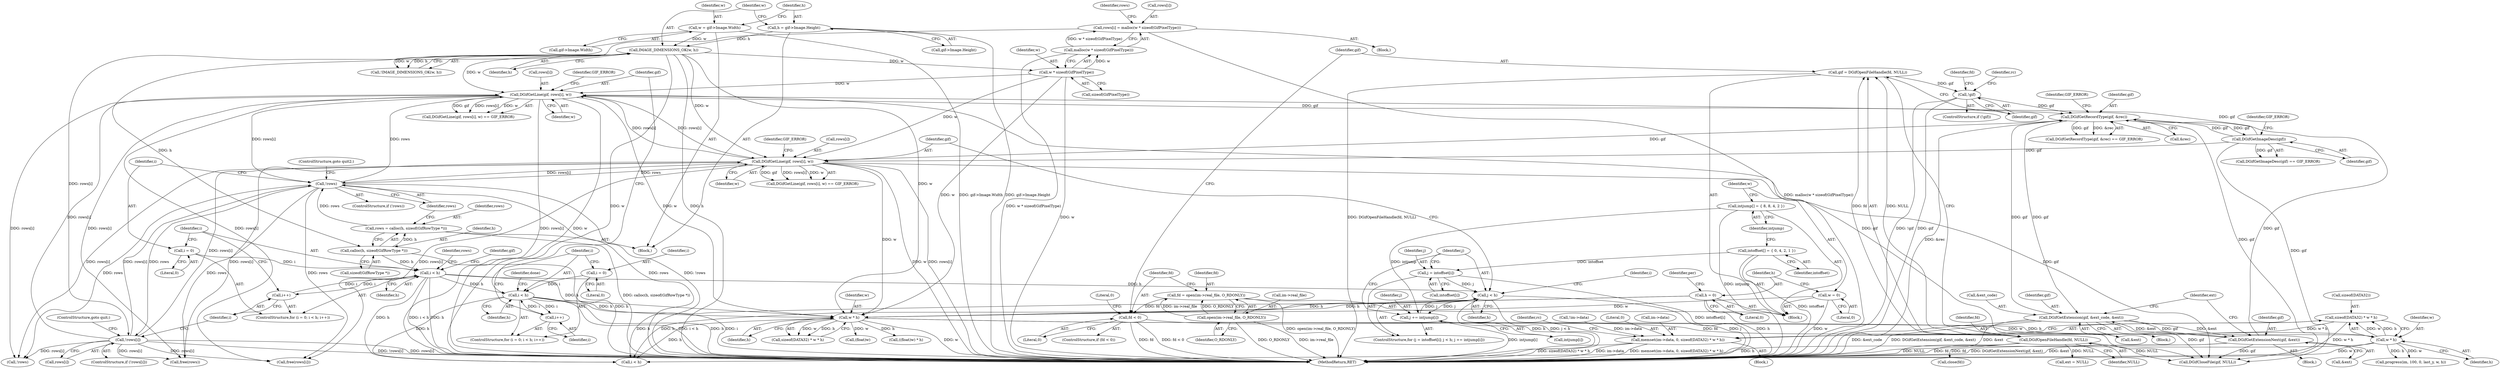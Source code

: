 digraph "0_enlightment_1f9b0b32728803a1578e658cd0955df773e34f49@API" {
"1000495" [label="(Call,sizeof(DATA32) * w * h)"];
"1000498" [label="(Call,w * h)"];
"1000477" [label="(Call,w * h)"];
"1000345" [label="(Call,DGifGetLine(gif, rows[i], w))"];
"1000225" [label="(Call,DGifGetImageDesc(gif))"];
"1000206" [label="(Call,DGifGetRecordType(gif, &rec))"];
"1000368" [label="(Call,DGifGetExtension(gif, &ext_code, &ext))"];
"1000402" [label="(Call,DGifGetExtensionNext(gif, &ext))"];
"1000192" [label="(Call,!gif)"];
"1000186" [label="(Call,gif = DGifOpenFileHandle(fd, NULL))"];
"1000188" [label="(Call,DGifOpenFileHandle(fd, NULL))"];
"1000181" [label="(Call,fd < 0)"];
"1000173" [label="(Call,fd = open(im->real_file, O_RDONLY))"];
"1000175" [label="(Call,open(im->real_file, O_RDONLY))"];
"1000322" [label="(Call,DGifGetLine(gif, rows[i], w))"];
"1000283" [label="(Call,!rows[i])"];
"1000273" [label="(Call,rows[i] = malloc(w * sizeof(GifPixelType)))"];
"1000277" [label="(Call,malloc(w * sizeof(GifPixelType)))"];
"1000278" [label="(Call,w * sizeof(GifPixelType))"];
"1000249" [label="(Call,IMAGE_DIMENSIONS_OK(w, h))"];
"1000233" [label="(Call,w = gif->Image.Width)"];
"1000240" [label="(Call,h = gif->Image.Height)"];
"1000260" [label="(Call,!rows)"];
"1000253" [label="(Call,rows = calloc(h, sizeof(GifRowType *)))"];
"1000255" [label="(Call,calloc(h, sizeof(GifRowType *)))"];
"1000135" [label="(Call,w = 0)"];
"1000337" [label="(Call,i < h)"];
"1000340" [label="(Call,i++)"];
"1000334" [label="(Call,i = 0)"];
"1000267" [label="(Call,i < h)"];
"1000264" [label="(Call,i = 0)"];
"1000270" [label="(Call,i++)"];
"1000311" [label="(Call,j < h)"];
"1000314" [label="(Call,j += intjump[i])"];
"1000119" [label="(Call,intjump[] = { 8, 8, 4, 2 })"];
"1000306" [label="(Call,j = intoffset[i])"];
"1000116" [label="(Call,intoffset[] = { 0, 4, 2, 1 })"];
"1000139" [label="(Call,h = 0)"];
"1000490" [label="(Call,memset(im->data, 0, sizeof(DATA32) * w * h))"];
"1000249" [label="(Call,IMAGE_DIMENSIONS_OK(w, h))"];
"1000365" [label="(Call,ext = NULL)"];
"1000189" [label="(Identifier,fd)"];
"1000265" [label="(Identifier,i)"];
"1000494" [label="(Literal,0)"];
"1000274" [label="(Call,rows[i])"];
"1000715" [label="(Call,free(rows[i]))"];
"1000117" [label="(Identifier,intoffset)"];
"1000515" [label="(Call,(float)w)"];
"1000477" [label="(Call,w * h)"];
"1000308" [label="(Call,intoffset[i])"];
"1000235" [label="(Call,gif->Image.Width)"];
"1000340" [label="(Call,i++)"];
"1000114" [label="(Block,)"];
"1000375" [label="(Identifier,ext)"];
"1000402" [label="(Call,DGifGetExtensionNext(gif, &ext))"];
"1000120" [label="(Identifier,intjump)"];
"1000180" [label="(ControlStructure,if (fd < 0))"];
"1000207" [label="(Identifier,gif)"];
"1000362" [label="(Block,)"];
"1000514" [label="(Call,((float)w) * h)"];
"1000500" [label="(Identifier,h)"];
"1000191" [label="(ControlStructure,if (!gif))"];
"1000376" [label="(Block,)"];
"1000254" [label="(Identifier,rows)"];
"1000495" [label="(Call,sizeof(DATA32) * w * h)"];
"1000137" [label="(Literal,0)"];
"1000176" [label="(Call,im->real_file)"];
"1000187" [label="(Identifier,gif)"];
"1000345" [label="(Call,DGifGetLine(gif, rows[i], w))"];
"1000175" [label="(Call,open(im->real_file, O_RDONLY))"];
"1000313" [label="(Identifier,h)"];
"1000336" [label="(Literal,0)"];
"1000403" [label="(Identifier,gif)"];
"1000271" [label="(Identifier,i)"];
"1000491" [label="(Call,im->data)"];
"1000139" [label="(Call,h = 0)"];
"1000314" [label="(Call,j += intjump[i])"];
"1000188" [label="(Call,DGifOpenFileHandle(fd, NULL))"];
"1000285" [label="(Identifier,rows)"];
"1000116" [label="(Call,intoffset[] = { 0, 4, 2, 1 })"];
"1000226" [label="(Identifier,gif)"];
"1000307" [label="(Identifier,j)"];
"1000206" [label="(Call,DGifGetRecordType(gif, &rec))"];
"1000479" [label="(Identifier,h)"];
"1000277" [label="(Call,malloc(w * sizeof(GifPixelType)))"];
"1000502" [label="(Identifier,rc)"];
"1000182" [label="(Identifier,fd)"];
"1000179" [label="(Identifier,O_RDONLY)"];
"1000478" [label="(Identifier,w)"];
"1000136" [label="(Identifier,w)"];
"1000498" [label="(Call,w * h)"];
"1000144" [label="(Identifier,per)"];
"1000266" [label="(Literal,0)"];
"1000275" [label="(Identifier,rows)"];
"1000205" [label="(Call,DGifGetRecordType(gif, &rec) == GIF_ERROR)"];
"1000174" [label="(Identifier,fd)"];
"1000253" [label="(Call,rows = calloc(h, sizeof(GifRowType *)))"];
"1000311" [label="(Call,j < h)"];
"1000256" [label="(Identifier,h)"];
"1000255" [label="(Call,calloc(h, sizeof(GifRowType *)))"];
"1000323" [label="(Identifier,gif)"];
"1000173" [label="(Call,fd = open(im->real_file, O_RDONLY))"];
"1000346" [label="(Identifier,gif)"];
"1000322" [label="(Call,DGifGetLine(gif, rows[i], w))"];
"1000370" [label="(Call,&ext_code)"];
"1000227" [label="(Identifier,GIF_ERROR)"];
"1000200" [label="(Identifier,rc)"];
"1000224" [label="(Call,DGifGetImageDesc(gif) == GIF_ERROR)"];
"1000222" [label="(Block,)"];
"1000259" [label="(ControlStructure,if (!rows))"];
"1000481" [label="(Call,!im->data)"];
"1000499" [label="(Identifier,w)"];
"1000344" [label="(Call,DGifGetLine(gif, rows[i], w) == GIF_ERROR)"];
"1000280" [label="(Call,sizeof(GifPixelType))"];
"1000234" [label="(Identifier,w)"];
"1000351" [label="(Identifier,GIF_ERROR)"];
"1000719" [label="(Call,free(rows))"];
"1000710" [label="(Call,i < h)"];
"1000474" [label="(Call,sizeof(DATA32) * w * h)"];
"1000140" [label="(Identifier,h)"];
"1000695" [label="(Call,progress(im, 100, 0, last_y, w, h))"];
"1000324" [label="(Call,rows[i])"];
"1000268" [label="(Identifier,i)"];
"1000312" [label="(Identifier,j)"];
"1000368" [label="(Call,DGifGetExtension(gif, &ext_code, &ext))"];
"1000279" [label="(Identifier,w)"];
"1000355" [label="(Identifier,done)"];
"1000315" [label="(Identifier,j)"];
"1000264" [label="(Call,i = 0)"];
"1000722" [label="(Call,DGifCloseFile(gif, NULL))"];
"1000270" [label="(Call,i++)"];
"1000240" [label="(Call,h = gif->Image.Height)"];
"1000141" [label="(Literal,0)"];
"1000193" [label="(Identifier,gif)"];
"1000328" [label="(Identifier,GIF_ERROR)"];
"1000190" [label="(Identifier,NULL)"];
"1000186" [label="(Call,gif = DGifOpenFileHandle(fd, NULL))"];
"1000208" [label="(Call,&rec)"];
"1000257" [label="(Call,sizeof(GifRowType *))"];
"1000272" [label="(Block,)"];
"1000241" [label="(Identifier,h)"];
"1000263" [label="(ControlStructure,for (i = 0; i < h; i++))"];
"1000489" [label="(Block,)"];
"1000335" [label="(Identifier,i)"];
"1000192" [label="(Call,!gif)"];
"1000183" [label="(Literal,0)"];
"1000195" [label="(Call,close(fd))"];
"1000210" [label="(Identifier,GIF_ERROR)"];
"1000334" [label="(Call,i = 0)"];
"1000185" [label="(Literal,0)"];
"1000233" [label="(Call,w = gif->Image.Width)"];
"1000316" [label="(Call,intjump[i])"];
"1000248" [label="(Call,!IMAGE_DIMENSIONS_OK(w, h))"];
"1000338" [label="(Identifier,i)"];
"1000305" [label="(ControlStructure,for (j = intoffset[i]; j < h; j += intjump[i]))"];
"1000327" [label="(Identifier,w)"];
"1000496" [label="(Call,sizeof(DATA32))"];
"1000283" [label="(Call,!rows[i])"];
"1000727" [label="(MethodReturn,RET)"];
"1000267" [label="(Call,i < h)"];
"1000291" [label="(Identifier,gif)"];
"1000303" [label="(Identifier,i)"];
"1000278" [label="(Call,w * sizeof(GifPixelType))"];
"1000347" [label="(Call,rows[i])"];
"1000242" [label="(Call,gif->Image.Height)"];
"1000251" [label="(Identifier,h)"];
"1000333" [label="(ControlStructure,for (i = 0; i < h; i++))"];
"1000196" [label="(Identifier,fd)"];
"1000225" [label="(Call,DGifGetImageDesc(gif))"];
"1000369" [label="(Identifier,gif)"];
"1000119" [label="(Call,intjump[] = { 8, 8, 4, 2 })"];
"1000284" [label="(Call,rows[i])"];
"1000135" [label="(Call,w = 0)"];
"1000260" [label="(Call,!rows)"];
"1000427" [label="(Call,!rows)"];
"1000262" [label="(ControlStructure,goto quit2;)"];
"1000306" [label="(Call,j = intoffset[i])"];
"1000269" [label="(Identifier,h)"];
"1000282" [label="(ControlStructure,if (!rows[i]))"];
"1000287" [label="(ControlStructure,goto quit;)"];
"1000339" [label="(Identifier,h)"];
"1000350" [label="(Identifier,w)"];
"1000273" [label="(Call,rows[i] = malloc(w * sizeof(GifPixelType)))"];
"1000372" [label="(Call,&ext)"];
"1000337" [label="(Call,i < h)"];
"1000181" [label="(Call,fd < 0)"];
"1000404" [label="(Call,&ext)"];
"1000321" [label="(Call,DGifGetLine(gif, rows[i], w) == GIF_ERROR)"];
"1000261" [label="(Identifier,rows)"];
"1000341" [label="(Identifier,i)"];
"1000250" [label="(Identifier,w)"];
"1000490" [label="(Call,memset(im->data, 0, sizeof(DATA32) * w * h))"];
"1000495" -> "1000490"  [label="AST: "];
"1000495" -> "1000498"  [label="CFG: "];
"1000496" -> "1000495"  [label="AST: "];
"1000498" -> "1000495"  [label="AST: "];
"1000490" -> "1000495"  [label="CFG: "];
"1000495" -> "1000727"  [label="DDG: w * h"];
"1000495" -> "1000490"  [label="DDG: w * h"];
"1000498" -> "1000495"  [label="DDG: w"];
"1000498" -> "1000495"  [label="DDG: h"];
"1000498" -> "1000500"  [label="CFG: "];
"1000499" -> "1000498"  [label="AST: "];
"1000500" -> "1000498"  [label="AST: "];
"1000498" -> "1000727"  [label="DDG: w"];
"1000477" -> "1000498"  [label="DDG: w"];
"1000477" -> "1000498"  [label="DDG: h"];
"1000498" -> "1000695"  [label="DDG: w"];
"1000498" -> "1000695"  [label="DDG: h"];
"1000498" -> "1000710"  [label="DDG: h"];
"1000477" -> "1000474"  [label="AST: "];
"1000477" -> "1000479"  [label="CFG: "];
"1000478" -> "1000477"  [label="AST: "];
"1000479" -> "1000477"  [label="AST: "];
"1000474" -> "1000477"  [label="CFG: "];
"1000477" -> "1000727"  [label="DDG: w"];
"1000477" -> "1000474"  [label="DDG: w"];
"1000477" -> "1000474"  [label="DDG: h"];
"1000345" -> "1000477"  [label="DDG: w"];
"1000135" -> "1000477"  [label="DDG: w"];
"1000278" -> "1000477"  [label="DDG: w"];
"1000249" -> "1000477"  [label="DDG: w"];
"1000322" -> "1000477"  [label="DDG: w"];
"1000337" -> "1000477"  [label="DDG: h"];
"1000311" -> "1000477"  [label="DDG: h"];
"1000267" -> "1000477"  [label="DDG: h"];
"1000139" -> "1000477"  [label="DDG: h"];
"1000477" -> "1000515"  [label="DDG: w"];
"1000477" -> "1000514"  [label="DDG: h"];
"1000477" -> "1000710"  [label="DDG: h"];
"1000345" -> "1000344"  [label="AST: "];
"1000345" -> "1000350"  [label="CFG: "];
"1000346" -> "1000345"  [label="AST: "];
"1000347" -> "1000345"  [label="AST: "];
"1000350" -> "1000345"  [label="AST: "];
"1000351" -> "1000345"  [label="CFG: "];
"1000345" -> "1000727"  [label="DDG: rows[i]"];
"1000345" -> "1000727"  [label="DDG: w"];
"1000345" -> "1000206"  [label="DDG: gif"];
"1000345" -> "1000260"  [label="DDG: rows[i]"];
"1000345" -> "1000322"  [label="DDG: rows[i]"];
"1000345" -> "1000344"  [label="DDG: gif"];
"1000345" -> "1000344"  [label="DDG: rows[i]"];
"1000345" -> "1000344"  [label="DDG: w"];
"1000225" -> "1000345"  [label="DDG: gif"];
"1000283" -> "1000345"  [label="DDG: rows[i]"];
"1000322" -> "1000345"  [label="DDG: rows[i]"];
"1000260" -> "1000345"  [label="DDG: rows"];
"1000249" -> "1000345"  [label="DDG: w"];
"1000278" -> "1000345"  [label="DDG: w"];
"1000345" -> "1000427"  [label="DDG: rows[i]"];
"1000345" -> "1000715"  [label="DDG: rows[i]"];
"1000345" -> "1000719"  [label="DDG: rows[i]"];
"1000345" -> "1000722"  [label="DDG: gif"];
"1000225" -> "1000224"  [label="AST: "];
"1000225" -> "1000226"  [label="CFG: "];
"1000226" -> "1000225"  [label="AST: "];
"1000227" -> "1000225"  [label="CFG: "];
"1000225" -> "1000206"  [label="DDG: gif"];
"1000225" -> "1000224"  [label="DDG: gif"];
"1000206" -> "1000225"  [label="DDG: gif"];
"1000225" -> "1000322"  [label="DDG: gif"];
"1000225" -> "1000722"  [label="DDG: gif"];
"1000206" -> "1000205"  [label="AST: "];
"1000206" -> "1000208"  [label="CFG: "];
"1000207" -> "1000206"  [label="AST: "];
"1000208" -> "1000206"  [label="AST: "];
"1000210" -> "1000206"  [label="CFG: "];
"1000206" -> "1000727"  [label="DDG: &rec"];
"1000206" -> "1000205"  [label="DDG: gif"];
"1000206" -> "1000205"  [label="DDG: &rec"];
"1000368" -> "1000206"  [label="DDG: gif"];
"1000402" -> "1000206"  [label="DDG: gif"];
"1000192" -> "1000206"  [label="DDG: gif"];
"1000322" -> "1000206"  [label="DDG: gif"];
"1000206" -> "1000368"  [label="DDG: gif"];
"1000206" -> "1000722"  [label="DDG: gif"];
"1000368" -> "1000362"  [label="AST: "];
"1000368" -> "1000372"  [label="CFG: "];
"1000369" -> "1000368"  [label="AST: "];
"1000370" -> "1000368"  [label="AST: "];
"1000372" -> "1000368"  [label="AST: "];
"1000375" -> "1000368"  [label="CFG: "];
"1000368" -> "1000727"  [label="DDG: &ext_code"];
"1000368" -> "1000727"  [label="DDG: DGifGetExtension(gif, &ext_code, &ext)"];
"1000368" -> "1000727"  [label="DDG: &ext"];
"1000402" -> "1000368"  [label="DDG: &ext"];
"1000368" -> "1000402"  [label="DDG: gif"];
"1000368" -> "1000402"  [label="DDG: &ext"];
"1000368" -> "1000722"  [label="DDG: gif"];
"1000402" -> "1000376"  [label="AST: "];
"1000402" -> "1000404"  [label="CFG: "];
"1000403" -> "1000402"  [label="AST: "];
"1000404" -> "1000402"  [label="AST: "];
"1000375" -> "1000402"  [label="CFG: "];
"1000402" -> "1000727"  [label="DDG: &ext"];
"1000402" -> "1000727"  [label="DDG: DGifGetExtensionNext(gif, &ext)"];
"1000402" -> "1000722"  [label="DDG: gif"];
"1000192" -> "1000191"  [label="AST: "];
"1000192" -> "1000193"  [label="CFG: "];
"1000193" -> "1000192"  [label="AST: "];
"1000196" -> "1000192"  [label="CFG: "];
"1000200" -> "1000192"  [label="CFG: "];
"1000192" -> "1000727"  [label="DDG: gif"];
"1000192" -> "1000727"  [label="DDG: !gif"];
"1000186" -> "1000192"  [label="DDG: gif"];
"1000186" -> "1000114"  [label="AST: "];
"1000186" -> "1000188"  [label="CFG: "];
"1000187" -> "1000186"  [label="AST: "];
"1000188" -> "1000186"  [label="AST: "];
"1000193" -> "1000186"  [label="CFG: "];
"1000186" -> "1000727"  [label="DDG: DGifOpenFileHandle(fd, NULL)"];
"1000188" -> "1000186"  [label="DDG: fd"];
"1000188" -> "1000186"  [label="DDG: NULL"];
"1000188" -> "1000190"  [label="CFG: "];
"1000189" -> "1000188"  [label="AST: "];
"1000190" -> "1000188"  [label="AST: "];
"1000188" -> "1000727"  [label="DDG: NULL"];
"1000188" -> "1000727"  [label="DDG: fd"];
"1000181" -> "1000188"  [label="DDG: fd"];
"1000188" -> "1000195"  [label="DDG: fd"];
"1000188" -> "1000365"  [label="DDG: NULL"];
"1000188" -> "1000722"  [label="DDG: NULL"];
"1000181" -> "1000180"  [label="AST: "];
"1000181" -> "1000183"  [label="CFG: "];
"1000182" -> "1000181"  [label="AST: "];
"1000183" -> "1000181"  [label="AST: "];
"1000185" -> "1000181"  [label="CFG: "];
"1000187" -> "1000181"  [label="CFG: "];
"1000181" -> "1000727"  [label="DDG: fd"];
"1000181" -> "1000727"  [label="DDG: fd < 0"];
"1000173" -> "1000181"  [label="DDG: fd"];
"1000173" -> "1000114"  [label="AST: "];
"1000173" -> "1000175"  [label="CFG: "];
"1000174" -> "1000173"  [label="AST: "];
"1000175" -> "1000173"  [label="AST: "];
"1000182" -> "1000173"  [label="CFG: "];
"1000173" -> "1000727"  [label="DDG: open(im->real_file, O_RDONLY)"];
"1000175" -> "1000173"  [label="DDG: im->real_file"];
"1000175" -> "1000173"  [label="DDG: O_RDONLY"];
"1000175" -> "1000179"  [label="CFG: "];
"1000176" -> "1000175"  [label="AST: "];
"1000179" -> "1000175"  [label="AST: "];
"1000175" -> "1000727"  [label="DDG: O_RDONLY"];
"1000175" -> "1000727"  [label="DDG: im->real_file"];
"1000322" -> "1000321"  [label="AST: "];
"1000322" -> "1000327"  [label="CFG: "];
"1000323" -> "1000322"  [label="AST: "];
"1000324" -> "1000322"  [label="AST: "];
"1000327" -> "1000322"  [label="AST: "];
"1000328" -> "1000322"  [label="CFG: "];
"1000322" -> "1000727"  [label="DDG: rows[i]"];
"1000322" -> "1000727"  [label="DDG: w"];
"1000322" -> "1000260"  [label="DDG: rows[i]"];
"1000322" -> "1000321"  [label="DDG: gif"];
"1000322" -> "1000321"  [label="DDG: rows[i]"];
"1000322" -> "1000321"  [label="DDG: w"];
"1000283" -> "1000322"  [label="DDG: rows[i]"];
"1000260" -> "1000322"  [label="DDG: rows"];
"1000278" -> "1000322"  [label="DDG: w"];
"1000249" -> "1000322"  [label="DDG: w"];
"1000322" -> "1000427"  [label="DDG: rows[i]"];
"1000322" -> "1000715"  [label="DDG: rows[i]"];
"1000322" -> "1000719"  [label="DDG: rows[i]"];
"1000322" -> "1000722"  [label="DDG: gif"];
"1000283" -> "1000282"  [label="AST: "];
"1000283" -> "1000284"  [label="CFG: "];
"1000284" -> "1000283"  [label="AST: "];
"1000287" -> "1000283"  [label="CFG: "];
"1000271" -> "1000283"  [label="CFG: "];
"1000283" -> "1000727"  [label="DDG: rows[i]"];
"1000283" -> "1000727"  [label="DDG: !rows[i]"];
"1000283" -> "1000260"  [label="DDG: rows[i]"];
"1000273" -> "1000283"  [label="DDG: rows[i]"];
"1000260" -> "1000283"  [label="DDG: rows"];
"1000283" -> "1000427"  [label="DDG: rows[i]"];
"1000283" -> "1000715"  [label="DDG: rows[i]"];
"1000283" -> "1000719"  [label="DDG: rows[i]"];
"1000273" -> "1000272"  [label="AST: "];
"1000273" -> "1000277"  [label="CFG: "];
"1000274" -> "1000273"  [label="AST: "];
"1000277" -> "1000273"  [label="AST: "];
"1000285" -> "1000273"  [label="CFG: "];
"1000273" -> "1000727"  [label="DDG: malloc(w * sizeof(GifPixelType))"];
"1000277" -> "1000273"  [label="DDG: w * sizeof(GifPixelType)"];
"1000277" -> "1000278"  [label="CFG: "];
"1000278" -> "1000277"  [label="AST: "];
"1000277" -> "1000727"  [label="DDG: w * sizeof(GifPixelType)"];
"1000278" -> "1000277"  [label="DDG: w"];
"1000278" -> "1000280"  [label="CFG: "];
"1000279" -> "1000278"  [label="AST: "];
"1000280" -> "1000278"  [label="AST: "];
"1000278" -> "1000727"  [label="DDG: w"];
"1000249" -> "1000278"  [label="DDG: w"];
"1000249" -> "1000248"  [label="AST: "];
"1000249" -> "1000251"  [label="CFG: "];
"1000250" -> "1000249"  [label="AST: "];
"1000251" -> "1000249"  [label="AST: "];
"1000248" -> "1000249"  [label="CFG: "];
"1000249" -> "1000727"  [label="DDG: h"];
"1000249" -> "1000727"  [label="DDG: w"];
"1000249" -> "1000248"  [label="DDG: w"];
"1000249" -> "1000248"  [label="DDG: h"];
"1000233" -> "1000249"  [label="DDG: w"];
"1000240" -> "1000249"  [label="DDG: h"];
"1000249" -> "1000255"  [label="DDG: h"];
"1000233" -> "1000222"  [label="AST: "];
"1000233" -> "1000235"  [label="CFG: "];
"1000234" -> "1000233"  [label="AST: "];
"1000235" -> "1000233"  [label="AST: "];
"1000241" -> "1000233"  [label="CFG: "];
"1000233" -> "1000727"  [label="DDG: gif->Image.Width"];
"1000240" -> "1000222"  [label="AST: "];
"1000240" -> "1000242"  [label="CFG: "];
"1000241" -> "1000240"  [label="AST: "];
"1000242" -> "1000240"  [label="AST: "];
"1000250" -> "1000240"  [label="CFG: "];
"1000240" -> "1000727"  [label="DDG: gif->Image.Height"];
"1000260" -> "1000259"  [label="AST: "];
"1000260" -> "1000261"  [label="CFG: "];
"1000261" -> "1000260"  [label="AST: "];
"1000262" -> "1000260"  [label="CFG: "];
"1000265" -> "1000260"  [label="CFG: "];
"1000260" -> "1000727"  [label="DDG: !rows"];
"1000260" -> "1000727"  [label="DDG: rows"];
"1000253" -> "1000260"  [label="DDG: rows"];
"1000260" -> "1000427"  [label="DDG: rows"];
"1000260" -> "1000715"  [label="DDG: rows"];
"1000260" -> "1000719"  [label="DDG: rows"];
"1000253" -> "1000222"  [label="AST: "];
"1000253" -> "1000255"  [label="CFG: "];
"1000254" -> "1000253"  [label="AST: "];
"1000255" -> "1000253"  [label="AST: "];
"1000261" -> "1000253"  [label="CFG: "];
"1000253" -> "1000727"  [label="DDG: calloc(h, sizeof(GifRowType *))"];
"1000255" -> "1000253"  [label="DDG: h"];
"1000255" -> "1000257"  [label="CFG: "];
"1000256" -> "1000255"  [label="AST: "];
"1000257" -> "1000255"  [label="AST: "];
"1000255" -> "1000727"  [label="DDG: h"];
"1000255" -> "1000267"  [label="DDG: h"];
"1000135" -> "1000114"  [label="AST: "];
"1000135" -> "1000137"  [label="CFG: "];
"1000136" -> "1000135"  [label="AST: "];
"1000137" -> "1000135"  [label="AST: "];
"1000140" -> "1000135"  [label="CFG: "];
"1000135" -> "1000727"  [label="DDG: w"];
"1000337" -> "1000333"  [label="AST: "];
"1000337" -> "1000339"  [label="CFG: "];
"1000338" -> "1000337"  [label="AST: "];
"1000339" -> "1000337"  [label="AST: "];
"1000346" -> "1000337"  [label="CFG: "];
"1000355" -> "1000337"  [label="CFG: "];
"1000337" -> "1000727"  [label="DDG: h"];
"1000337" -> "1000727"  [label="DDG: i"];
"1000337" -> "1000727"  [label="DDG: i < h"];
"1000340" -> "1000337"  [label="DDG: i"];
"1000334" -> "1000337"  [label="DDG: i"];
"1000267" -> "1000337"  [label="DDG: h"];
"1000337" -> "1000340"  [label="DDG: i"];
"1000337" -> "1000710"  [label="DDG: h"];
"1000340" -> "1000333"  [label="AST: "];
"1000340" -> "1000341"  [label="CFG: "];
"1000341" -> "1000340"  [label="AST: "];
"1000338" -> "1000340"  [label="CFG: "];
"1000334" -> "1000333"  [label="AST: "];
"1000334" -> "1000336"  [label="CFG: "];
"1000335" -> "1000334"  [label="AST: "];
"1000336" -> "1000334"  [label="AST: "];
"1000338" -> "1000334"  [label="CFG: "];
"1000267" -> "1000263"  [label="AST: "];
"1000267" -> "1000269"  [label="CFG: "];
"1000268" -> "1000267"  [label="AST: "];
"1000269" -> "1000267"  [label="AST: "];
"1000275" -> "1000267"  [label="CFG: "];
"1000291" -> "1000267"  [label="CFG: "];
"1000267" -> "1000727"  [label="DDG: h"];
"1000267" -> "1000727"  [label="DDG: i < h"];
"1000264" -> "1000267"  [label="DDG: i"];
"1000270" -> "1000267"  [label="DDG: i"];
"1000267" -> "1000270"  [label="DDG: i"];
"1000267" -> "1000311"  [label="DDG: h"];
"1000267" -> "1000710"  [label="DDG: h"];
"1000264" -> "1000263"  [label="AST: "];
"1000264" -> "1000266"  [label="CFG: "];
"1000265" -> "1000264"  [label="AST: "];
"1000266" -> "1000264"  [label="AST: "];
"1000268" -> "1000264"  [label="CFG: "];
"1000270" -> "1000263"  [label="AST: "];
"1000270" -> "1000271"  [label="CFG: "];
"1000271" -> "1000270"  [label="AST: "];
"1000268" -> "1000270"  [label="CFG: "];
"1000311" -> "1000305"  [label="AST: "];
"1000311" -> "1000313"  [label="CFG: "];
"1000312" -> "1000311"  [label="AST: "];
"1000313" -> "1000311"  [label="AST: "];
"1000323" -> "1000311"  [label="CFG: "];
"1000303" -> "1000311"  [label="CFG: "];
"1000311" -> "1000727"  [label="DDG: j"];
"1000311" -> "1000727"  [label="DDG: h"];
"1000311" -> "1000727"  [label="DDG: j < h"];
"1000314" -> "1000311"  [label="DDG: j"];
"1000306" -> "1000311"  [label="DDG: j"];
"1000311" -> "1000314"  [label="DDG: j"];
"1000311" -> "1000710"  [label="DDG: h"];
"1000314" -> "1000305"  [label="AST: "];
"1000314" -> "1000316"  [label="CFG: "];
"1000315" -> "1000314"  [label="AST: "];
"1000316" -> "1000314"  [label="AST: "];
"1000312" -> "1000314"  [label="CFG: "];
"1000314" -> "1000727"  [label="DDG: intjump[i]"];
"1000119" -> "1000314"  [label="DDG: intjump"];
"1000119" -> "1000114"  [label="AST: "];
"1000119" -> "1000120"  [label="CFG: "];
"1000120" -> "1000119"  [label="AST: "];
"1000136" -> "1000119"  [label="CFG: "];
"1000119" -> "1000727"  [label="DDG: intjump"];
"1000306" -> "1000305"  [label="AST: "];
"1000306" -> "1000308"  [label="CFG: "];
"1000307" -> "1000306"  [label="AST: "];
"1000308" -> "1000306"  [label="AST: "];
"1000312" -> "1000306"  [label="CFG: "];
"1000306" -> "1000727"  [label="DDG: intoffset[i]"];
"1000116" -> "1000306"  [label="DDG: intoffset"];
"1000116" -> "1000114"  [label="AST: "];
"1000116" -> "1000117"  [label="CFG: "];
"1000117" -> "1000116"  [label="AST: "];
"1000120" -> "1000116"  [label="CFG: "];
"1000116" -> "1000727"  [label="DDG: intoffset"];
"1000139" -> "1000114"  [label="AST: "];
"1000139" -> "1000141"  [label="CFG: "];
"1000140" -> "1000139"  [label="AST: "];
"1000141" -> "1000139"  [label="AST: "];
"1000144" -> "1000139"  [label="CFG: "];
"1000139" -> "1000727"  [label="DDG: h"];
"1000139" -> "1000710"  [label="DDG: h"];
"1000490" -> "1000489"  [label="AST: "];
"1000491" -> "1000490"  [label="AST: "];
"1000494" -> "1000490"  [label="AST: "];
"1000502" -> "1000490"  [label="CFG: "];
"1000490" -> "1000727"  [label="DDG: sizeof(DATA32) * w * h"];
"1000490" -> "1000727"  [label="DDG: im->data"];
"1000490" -> "1000727"  [label="DDG: memset(im->data, 0, sizeof(DATA32) * w * h)"];
"1000481" -> "1000490"  [label="DDG: im->data"];
}
